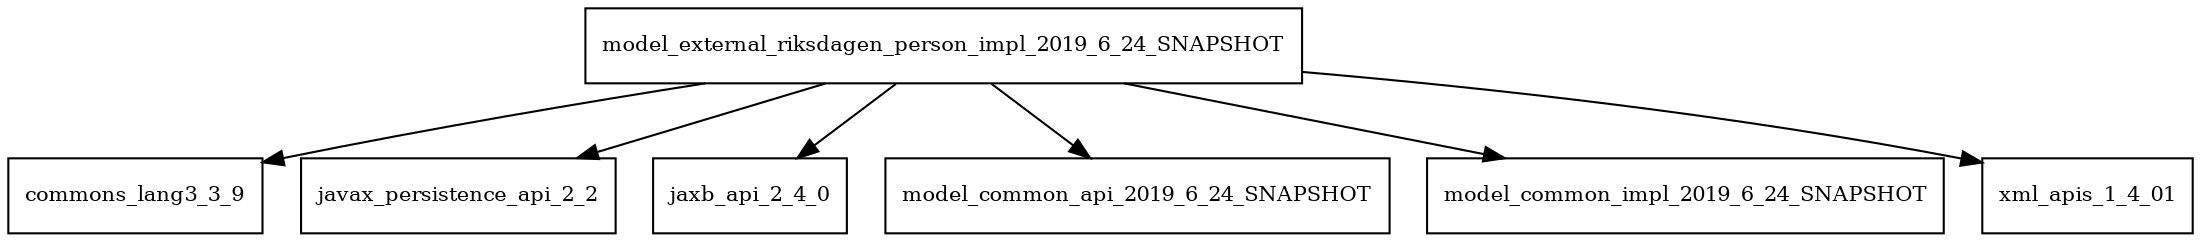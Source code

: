 digraph model_external_riksdagen_person_impl_2019_6_24_SNAPSHOT_dependencies {
  node [shape = box, fontsize=10.0];
  model_external_riksdagen_person_impl_2019_6_24_SNAPSHOT -> commons_lang3_3_9;
  model_external_riksdagen_person_impl_2019_6_24_SNAPSHOT -> javax_persistence_api_2_2;
  model_external_riksdagen_person_impl_2019_6_24_SNAPSHOT -> jaxb_api_2_4_0;
  model_external_riksdagen_person_impl_2019_6_24_SNAPSHOT -> model_common_api_2019_6_24_SNAPSHOT;
  model_external_riksdagen_person_impl_2019_6_24_SNAPSHOT -> model_common_impl_2019_6_24_SNAPSHOT;
  model_external_riksdagen_person_impl_2019_6_24_SNAPSHOT -> xml_apis_1_4_01;
}
